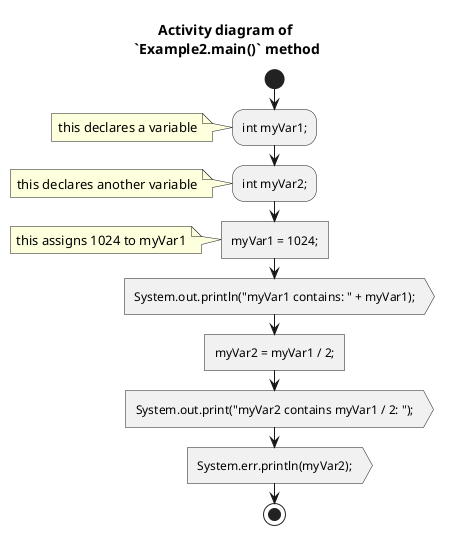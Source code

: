 @startuml

title Activity diagram of \n`Example2.main()` method

start

:int myVar1;;
note : this declares a variable
:int myVar2;;
note : this declares another variable

:myVar1 = 1024;; <<task>>
note : this assigns 1024 to myVar1

:System.out.println("myVar1 contains: " + myVar1);; <<output>>

:myVar2 = myVar1 / 2;; <<task>>

:System.out.print("myVar2 contains myVar1 / 2: ");; <<output>>
:System.err.println(myVar2);; <<output>>

stop

@enduml